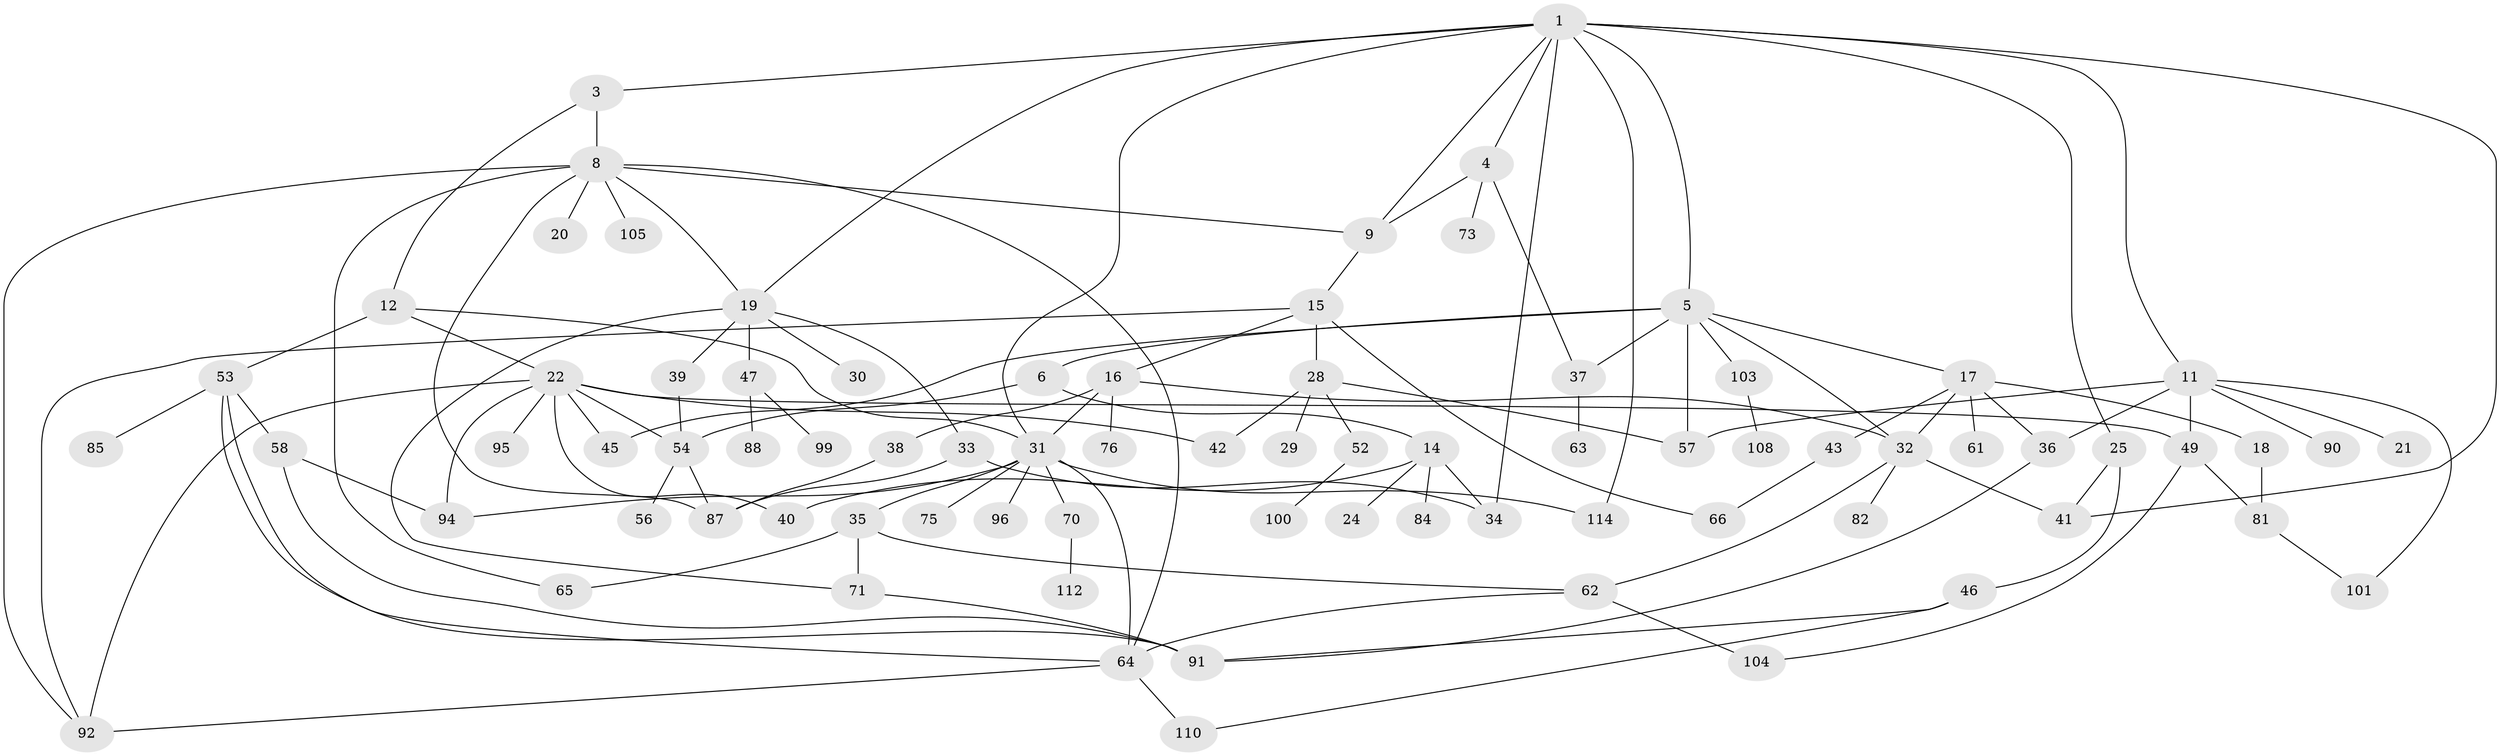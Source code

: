 // Generated by graph-tools (version 1.1) at 2025/23/03/03/25 07:23:31]
// undirected, 79 vertices, 123 edges
graph export_dot {
graph [start="1"]
  node [color=gray90,style=filled];
  1 [super="+2"];
  3;
  4 [super="+72"];
  5 [super="+7"];
  6;
  8 [super="+10"];
  9;
  11 [super="+13"];
  12 [super="+80"];
  14 [super="+23"];
  15 [super="+77"];
  16 [super="+26"];
  17 [super="+69"];
  18;
  19 [super="+27"];
  20;
  21;
  22 [super="+98"];
  24;
  25;
  28 [super="+44"];
  29;
  30;
  31 [super="+50"];
  32 [super="+60"];
  33 [super="+51"];
  34;
  35;
  36;
  37;
  38 [super="+111"];
  39 [super="+55"];
  40;
  41 [super="+48"];
  42;
  43;
  45;
  46 [super="+107"];
  47;
  49 [super="+93"];
  52 [super="+86"];
  53 [super="+59"];
  54 [super="+97"];
  56;
  57 [super="+67"];
  58;
  61;
  62 [super="+102"];
  63 [super="+89"];
  64 [super="+79"];
  65 [super="+68"];
  66;
  70 [super="+78"];
  71 [super="+74"];
  73 [super="+83"];
  75;
  76;
  81;
  82;
  84;
  85;
  87 [super="+106"];
  88;
  90;
  91 [super="+109"];
  92 [super="+115"];
  94;
  95;
  96;
  99;
  100;
  101;
  103 [super="+113"];
  104;
  105;
  108;
  110;
  112;
  114;
  1 -- 9;
  1 -- 11;
  1 -- 41;
  1 -- 34;
  1 -- 3;
  1 -- 4;
  1 -- 5;
  1 -- 114;
  1 -- 25;
  1 -- 31;
  1 -- 19;
  3 -- 8;
  3 -- 12;
  4 -- 37;
  4 -- 73;
  4 -- 9;
  5 -- 6;
  5 -- 17;
  5 -- 32;
  5 -- 57;
  5 -- 103 [weight=2];
  5 -- 45;
  5 -- 37;
  6 -- 14;
  6 -- 54;
  8 -- 19;
  8 -- 20;
  8 -- 64;
  8 -- 105;
  8 -- 87;
  8 -- 92;
  8 -- 9;
  8 -- 65;
  9 -- 15;
  11 -- 36;
  11 -- 101;
  11 -- 49;
  11 -- 21;
  11 -- 57;
  11 -- 90;
  12 -- 22;
  12 -- 53;
  12 -- 31;
  14 -- 40;
  14 -- 24;
  14 -- 34;
  14 -- 84;
  15 -- 16;
  15 -- 28;
  15 -- 92;
  15 -- 66;
  16 -- 31;
  16 -- 76;
  16 -- 32;
  16 -- 38;
  17 -- 18;
  17 -- 43;
  17 -- 61;
  17 -- 36;
  17 -- 32;
  18 -- 81;
  19 -- 30;
  19 -- 33;
  19 -- 47;
  19 -- 71;
  19 -- 39;
  22 -- 42;
  22 -- 45;
  22 -- 92;
  22 -- 95;
  22 -- 94;
  22 -- 40;
  22 -- 54;
  22 -- 49;
  25 -- 46;
  25 -- 41;
  28 -- 29;
  28 -- 52;
  28 -- 42;
  28 -- 57;
  31 -- 35;
  31 -- 75;
  31 -- 94;
  31 -- 96;
  31 -- 64;
  31 -- 114;
  31 -- 70;
  32 -- 41;
  32 -- 62;
  32 -- 82;
  33 -- 87;
  33 -- 34;
  35 -- 62;
  35 -- 65;
  35 -- 71;
  36 -- 91;
  37 -- 63;
  38 -- 87;
  39 -- 54;
  43 -- 66;
  46 -- 110;
  46 -- 91;
  47 -- 88;
  47 -- 99;
  49 -- 104;
  49 -- 81;
  52 -- 100;
  53 -- 58;
  53 -- 91;
  53 -- 64;
  53 -- 85;
  54 -- 56;
  54 -- 87;
  58 -- 94;
  58 -- 91;
  62 -- 104;
  62 -- 64;
  64 -- 110;
  64 -- 92;
  70 -- 112;
  71 -- 91;
  81 -- 101;
  103 -- 108;
}
